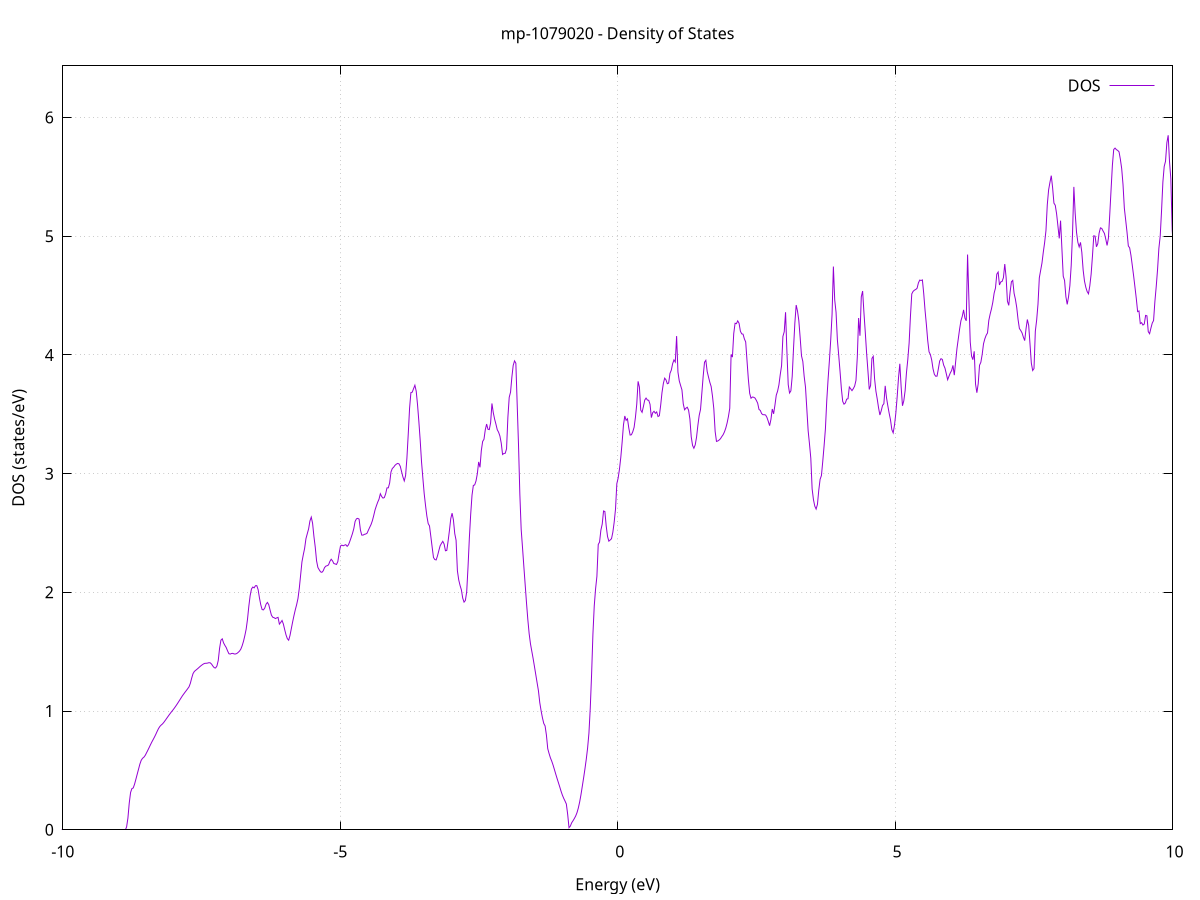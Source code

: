 set title 'mp-1079020 - Density of States'
set xlabel 'Energy (eV)'
set ylabel 'DOS (states/eV)'
set grid
set xrange [-10:10]
set yrange [0:6.435]
set xzeroaxis lt -1
set terminal png size 800,600
set output 'mp-1079020_dos_gnuplot.png'
plot '-' using 1:2 with lines title 'DOS'
-22.977600 0.000000
-22.953600 0.000000
-22.929700 0.000000
-22.905700 0.000000
-22.881800 0.000000
-22.857800 0.000000
-22.833900 0.000000
-22.809900 0.000000
-22.786000 0.000000
-22.762100 0.000000
-22.738100 0.000000
-22.714200 0.000000
-22.690200 0.000000
-22.666300 0.000000
-22.642300 0.000000
-22.618400 0.000000
-22.594400 0.000000
-22.570500 0.000000
-22.546600 0.000000
-22.522600 0.000000
-22.498700 0.000000
-22.474700 0.000000
-22.450800 0.000000
-22.426800 0.000000
-22.402900 0.000000
-22.378900 0.000000
-22.355000 0.000000
-22.331100 0.000000
-22.307100 0.000000
-22.283200 0.000000
-22.259200 0.000000
-22.235300 0.000000
-22.211300 0.000000
-22.187400 0.000000
-22.163400 0.000000
-22.139500 0.000000
-22.115600 0.000000
-22.091600 0.000000
-22.067700 0.000000
-22.043700 0.000000
-22.019800 0.000000
-21.995800 0.000000
-21.971900 0.000000
-21.947900 0.000000
-21.924000 0.000000
-21.900100 0.000000
-21.876100 0.000000
-21.852200 0.000000
-21.828200 0.000000
-21.804300 0.000000
-21.780300 0.000000
-21.756400 0.000000
-21.732400 0.000000
-21.708500 0.000000
-21.684600 0.000000
-21.660600 0.000000
-21.636700 0.000000
-21.612700 0.000000
-21.588800 0.000000
-21.564800 0.000000
-21.540900 0.000000
-21.516900 0.000000
-21.493000 0.000000
-21.469100 0.000000
-21.445100 0.000000
-21.421200 0.000000
-21.397200 0.000000
-21.373300 0.000000
-21.349300 0.000000
-21.325400 0.000000
-21.301400 0.000000
-21.277500 0.000000
-21.253600 0.000000
-21.229600 0.000000
-21.205700 0.000000
-21.181700 0.000000
-21.157800 0.000000
-21.133800 0.000000
-21.109900 0.000000
-21.085900 0.000000
-21.062000 0.000000
-21.038000 0.000000
-21.014100 0.000000
-20.990200 0.000000
-20.966200 0.000000
-20.942300 0.000000
-20.918300 0.000000
-20.894400 0.000000
-20.870400 0.000000
-20.846500 0.000000
-20.822500 0.000000
-20.798600 54.588300
-20.774700 395.472900
-20.750700 600.286700
-20.726800 376.015200
-20.702800 338.218900
-20.678900 631.307000
-20.654900 450.127900
-20.631000 0.000000
-20.607000 0.000000
-20.583100 0.000000
-20.559200 0.000000
-20.535200 0.000000
-20.511300 0.000000
-20.487300 0.000000
-20.463400 0.000000
-20.439400 0.000000
-20.415500 0.000000
-20.391500 0.000000
-20.367600 0.000000
-20.343700 0.000000
-20.319700 0.000000
-20.295800 0.000000
-20.271800 0.000000
-20.247900 0.000000
-20.223900 0.000000
-20.200000 0.000000
-20.176000 0.000000
-20.152100 0.000000
-20.128200 0.000000
-20.104200 0.000000
-20.080300 0.000000
-20.056300 0.000000
-20.032400 0.000000
-20.008400 0.000000
-19.984500 0.000000
-19.960500 0.000000
-19.936600 0.000000
-19.912700 0.000000
-19.888700 0.000000
-19.864800 0.000000
-19.840800 0.000000
-19.816900 0.000000
-19.792900 0.000000
-19.769000 0.000000
-19.745000 0.000000
-19.721100 0.000000
-19.697200 0.000000
-19.673200 0.000000
-19.649300 0.000000
-19.625300 0.000000
-19.601400 0.000000
-19.577400 0.000000
-19.553500 0.000000
-19.529500 0.000000
-19.505600 0.000000
-19.481600 0.000000
-19.457700 0.000000
-19.433800 0.000000
-19.409800 0.000000
-19.385900 0.000000
-19.361900 0.000000
-19.338000 0.000000
-19.314000 0.000000
-19.290100 0.000000
-19.266100 0.000000
-19.242200 0.000000
-19.218300 0.000000
-19.194300 0.000000
-19.170400 0.000000
-19.146400 0.000000
-19.122500 0.000000
-19.098500 0.000000
-19.074600 0.000000
-19.050600 0.000000
-19.026700 0.000000
-19.002800 0.000000
-18.978800 0.000000
-18.954900 0.000000
-18.930900 0.000000
-18.907000 0.000000
-18.883000 0.000000
-18.859100 0.000000
-18.835100 0.000000
-18.811200 0.000000
-18.787300 0.000000
-18.763300 0.000000
-18.739400 0.000000
-18.715400 0.000000
-18.691500 0.000000
-18.667500 0.000000
-18.643600 0.000000
-18.619600 0.000000
-18.595700 0.000000
-18.571800 0.000000
-18.547800 0.000000
-18.523900 0.000000
-18.499900 0.000000
-18.476000 0.000000
-18.452000 0.000000
-18.428100 0.000000
-18.404100 0.000000
-18.380200 0.000000
-18.356300 0.000000
-18.332300 0.000000
-18.308400 0.000000
-18.284400 0.000000
-18.260500 0.000000
-18.236500 0.000000
-18.212600 0.000000
-18.188600 0.000000
-18.164700 0.000000
-18.140800 0.000000
-18.116800 0.000000
-18.092900 0.000000
-18.068900 0.000000
-18.045000 0.000000
-18.021000 0.000000
-17.997100 0.000000
-17.973100 0.000000
-17.949200 0.000000
-17.925200 0.000000
-17.901300 0.000000
-17.877400 0.000000
-17.853400 0.000000
-17.829500 0.000000
-17.805500 0.000000
-17.781600 0.000000
-17.757600 0.000000
-17.733700 0.000000
-17.709700 0.000000
-17.685800 0.000000
-17.661900 0.000000
-17.637900 0.000000
-17.614000 0.000000
-17.590000 0.000000
-17.566100 0.000000
-17.542100 0.000000
-17.518200 0.000000
-17.494200 0.000000
-17.470300 0.000000
-17.446400 0.000000
-17.422400 0.000000
-17.398500 0.000000
-17.374500 0.000000
-17.350600 0.000000
-17.326600 0.000000
-17.302700 0.000000
-17.278700 0.000000
-17.254800 0.000000
-17.230900 0.000000
-17.206900 0.000000
-17.183000 0.000000
-17.159000 0.000000
-17.135100 0.000000
-17.111100 0.000000
-17.087200 0.000000
-17.063200 0.000000
-17.039300 0.000000
-17.015400 0.000000
-16.991400 0.000000
-16.967500 0.000000
-16.943500 0.000000
-16.919600 0.000000
-16.895600 0.000000
-16.871700 0.000000
-16.847700 0.000000
-16.823800 0.000000
-16.799900 0.000000
-16.775900 0.000000
-16.752000 0.000000
-16.728000 0.000000
-16.704100 0.000000
-16.680100 0.000000
-16.656200 0.000000
-16.632200 0.000000
-16.608300 0.000000
-16.584400 0.000000
-16.560400 0.000000
-16.536500 0.000000
-16.512500 0.000000
-16.488600 0.000000
-16.464600 0.000000
-16.440700 0.000000
-16.416700 0.000000
-16.392800 0.000000
-16.368800 0.000000
-16.344900 0.000000
-16.321000 0.000000
-16.297000 0.000000
-16.273100 0.000000
-16.249100 0.000000
-16.225200 0.000000
-16.201200 0.000000
-16.177300 0.000000
-16.153300 0.000000
-16.129400 0.000000
-16.105500 0.000000
-16.081500 0.000000
-16.057600 0.000000
-16.033600 0.000000
-16.009700 0.000000
-15.985700 0.000000
-15.961800 0.000000
-15.937800 0.000000
-15.913900 0.000000
-15.890000 0.000000
-15.866000 0.000000
-15.842100 0.000000
-15.818100 0.000000
-15.794200 0.000000
-15.770200 0.000000
-15.746300 0.000000
-15.722300 0.000000
-15.698400 0.000000
-15.674500 0.000000
-15.650500 0.000000
-15.626600 0.000000
-15.602600 0.000000
-15.578700 0.000000
-15.554700 0.000000
-15.530800 0.000000
-15.506800 0.000000
-15.482900 0.000000
-15.459000 0.000000
-15.435000 0.000000
-15.411100 0.000000
-15.387100 0.000000
-15.363200 0.000000
-15.339200 0.000000
-15.315300 0.000000
-15.291300 0.000000
-15.267400 0.000000
-15.243500 0.000000
-15.219500 0.000000
-15.195600 0.000000
-15.171600 0.000000
-15.147700 0.000000
-15.123700 0.000000
-15.099800 0.000000
-15.075800 0.000000
-15.051900 0.000000
-15.028000 0.000000
-15.004000 0.000000
-14.980100 0.000000
-14.956100 0.000000
-14.932200 0.000000
-14.908200 0.000000
-14.884300 0.000000
-14.860300 0.000000
-14.836400 0.000000
-14.812400 0.000000
-14.788500 0.000000
-14.764600 0.000000
-14.740600 0.000000
-14.716700 0.000000
-14.692700 0.000000
-14.668800 0.000000
-14.644800 0.000000
-14.620900 0.000000
-14.596900 0.000000
-14.573000 0.000000
-14.549100 0.000000
-14.525100 0.000000
-14.501200 0.000000
-14.477200 0.000000
-14.453300 0.000000
-14.429300 0.000000
-14.405400 0.000000
-14.381400 0.000000
-14.357500 0.000000
-14.333600 0.000000
-14.309600 0.000000
-14.285700 0.000000
-14.261700 0.000000
-14.237800 0.000000
-14.213800 0.000000
-14.189900 0.000000
-14.165900 0.000000
-14.142000 0.000000
-14.118100 0.000000
-14.094100 0.000000
-14.070200 0.000000
-14.046200 0.000000
-14.022300 0.000000
-13.998300 0.000000
-13.974400 0.000000
-13.950400 0.000000
-13.926500 0.000000
-13.902600 0.000000
-13.878600 0.000000
-13.854700 0.000000
-13.830700 0.000000
-13.806800 0.000000
-13.782800 0.000000
-13.758900 0.000000
-13.734900 0.000000
-13.711000 0.000000
-13.687100 0.000000
-13.663100 0.000000
-13.639200 0.000000
-13.615200 0.000000
-13.591300 0.000000
-13.567300 0.000000
-13.543400 0.000000
-13.519400 0.000000
-13.495500 0.000000
-13.471600 0.000000
-13.447600 0.000000
-13.423700 0.000000
-13.399700 0.000000
-13.375800 0.000000
-13.351800 0.000000
-13.327900 0.000000
-13.303900 0.000000
-13.280000 0.000000
-13.256000 0.000000
-13.232100 0.000000
-13.208200 0.000000
-13.184200 0.000000
-13.160300 0.000000
-13.136300 0.000000
-13.112400 0.000000
-13.088400 0.000000
-13.064500 0.000000
-13.040500 0.000000
-13.016600 0.000000
-12.992700 0.000000
-12.968700 0.000000
-12.944800 0.000000
-12.920800 0.000000
-12.896900 0.000000
-12.872900 0.000000
-12.849000 0.000000
-12.825000 0.000000
-12.801100 0.000000
-12.777200 0.000000
-12.753200 0.000000
-12.729300 0.000000
-12.705300 0.000000
-12.681400 0.000000
-12.657400 0.000000
-12.633500 0.000000
-12.609500 0.000000
-12.585600 0.000000
-12.561700 0.000000
-12.537700 0.000000
-12.513800 0.000000
-12.489800 0.000000
-12.465900 0.000000
-12.441900 0.000000
-12.418000 0.000000
-12.394000 0.000000
-12.370100 0.000000
-12.346200 0.000000
-12.322200 0.000000
-12.298300 0.000000
-12.274300 0.000000
-12.250400 0.000000
-12.226400 0.000000
-12.202500 0.000000
-12.178500 0.000000
-12.154600 0.000000
-12.130700 0.000000
-12.106700 0.000000
-12.082800 0.000000
-12.058800 0.000000
-12.034900 0.000000
-12.010900 0.000000
-11.987000 0.000000
-11.963000 0.000000
-11.939100 0.000000
-11.915200 0.000000
-11.891200 0.000000
-11.867300 0.000000
-11.843300 0.000000
-11.819400 0.000000
-11.795400 0.000000
-11.771500 0.000000
-11.747500 0.000000
-11.723600 0.000000
-11.699600 0.000000
-11.675700 0.000000
-11.651800 0.000000
-11.627800 0.000000
-11.603900 0.000000
-11.579900 0.000000
-11.556000 0.000000
-11.532000 0.000000
-11.508100 0.000000
-11.484100 0.000000
-11.460200 0.000000
-11.436300 0.000000
-11.412300 0.000000
-11.388400 0.000000
-11.364400 0.000000
-11.340500 0.000000
-11.316500 0.000000
-11.292600 0.000000
-11.268600 0.000000
-11.244700 0.000000
-11.220800 0.000000
-11.196800 0.000000
-11.172900 0.000000
-11.148900 0.000000
-11.125000 0.000000
-11.101000 0.000000
-11.077100 0.000000
-11.053100 0.000000
-11.029200 0.000000
-11.005300 0.000000
-10.981300 0.000000
-10.957400 0.000000
-10.933400 0.000000
-10.909500 0.000000
-10.885500 0.000000
-10.861600 0.000000
-10.837600 0.000000
-10.813700 0.000000
-10.789800 0.000000
-10.765800 0.000000
-10.741900 0.000000
-10.717900 0.000000
-10.694000 0.000000
-10.670000 0.000000
-10.646100 0.000000
-10.622100 0.000000
-10.598200 0.000000
-10.574300 0.000000
-10.550300 0.000000
-10.526400 0.000000
-10.502400 0.000000
-10.478500 0.000000
-10.454500 0.000000
-10.430600 0.000000
-10.406600 0.000000
-10.382700 0.000000
-10.358800 0.000000
-10.334800 0.000000
-10.310900 0.000000
-10.286900 0.000000
-10.263000 0.000000
-10.239000 0.000000
-10.215100 0.000000
-10.191100 0.000000
-10.167200 0.000000
-10.143300 0.000000
-10.119300 0.000000
-10.095400 0.000000
-10.071400 0.000000
-10.047500 0.000000
-10.023500 0.000000
-9.999600 0.000000
-9.975600 0.000000
-9.951700 0.000000
-9.927700 0.000000
-9.903800 0.000000
-9.879900 0.000000
-9.855900 0.000000
-9.832000 0.000000
-9.808000 0.000000
-9.784100 0.000000
-9.760100 0.000000
-9.736200 0.000000
-9.712200 0.000000
-9.688300 0.000000
-9.664400 0.000000
-9.640400 0.000000
-9.616500 0.000000
-9.592500 0.000000
-9.568600 0.000000
-9.544600 0.000000
-9.520700 0.000000
-9.496700 0.000000
-9.472800 0.000000
-9.448900 0.000000
-9.424900 0.000000
-9.401000 0.000000
-9.377000 0.000000
-9.353100 0.000000
-9.329100 0.000000
-9.305200 0.000000
-9.281200 0.000000
-9.257300 0.000000
-9.233400 0.000000
-9.209400 0.000000
-9.185500 0.000000
-9.161500 0.000000
-9.137600 0.000000
-9.113600 0.000000
-9.089700 0.000000
-9.065700 0.000000
-9.041800 0.000000
-9.017900 0.000000
-8.993900 0.000000
-8.970000 0.000000
-8.946000 0.000000
-8.922100 0.000000
-8.898100 0.000000
-8.874200 0.000000
-8.850200 0.023400
-8.826300 0.098500
-8.802400 0.224600
-8.778400 0.313800
-8.754500 0.346800
-8.730500 0.352400
-8.706600 0.383900
-8.682600 0.425600
-8.658700 0.468300
-8.634700 0.510800
-8.610800 0.552900
-8.586900 0.584900
-8.562900 0.602100
-8.539000 0.611200
-8.515000 0.626300
-8.491100 0.648000
-8.467100 0.670100
-8.443200 0.693100
-8.419200 0.716600
-8.395300 0.739300
-8.371300 0.760200
-8.347400 0.781200
-8.323500 0.804100
-8.299500 0.829000
-8.275600 0.852000
-8.251600 0.869800
-8.227700 0.881800
-8.203700 0.891400
-8.179800 0.904600
-8.155800 0.919900
-8.131900 0.935700
-8.108000 0.951600
-8.084000 0.967200
-8.060100 0.982300
-8.036100 0.996700
-8.012200 1.010700
-7.988200 1.025600
-7.964300 1.041400
-7.940300 1.058100
-7.916400 1.075400
-7.892500 1.093000
-7.868500 1.110600
-7.844600 1.128300
-7.820600 1.143700
-7.796700 1.158900
-7.772700 1.173500
-7.748800 1.188700
-7.724800 1.204400
-7.700900 1.234000
-7.677000 1.277500
-7.653000 1.315200
-7.629100 1.333800
-7.605100 1.343300
-7.581200 1.352500
-7.557200 1.362200
-7.533300 1.372500
-7.509300 1.382000
-7.485400 1.390400
-7.461500 1.397800
-7.437500 1.402200
-7.413600 1.402600
-7.389600 1.404200
-7.365700 1.407600
-7.341700 1.406100
-7.317800 1.395000
-7.293800 1.378100
-7.269900 1.365100
-7.246000 1.362900
-7.222000 1.379700
-7.198100 1.426700
-7.174100 1.529400
-7.150200 1.597100
-7.126200 1.608600
-7.102300 1.574300
-7.078300 1.553100
-7.054400 1.534800
-7.030500 1.507300
-7.006500 1.483200
-6.982600 1.480200
-6.958600 1.485100
-6.934700 1.486000
-6.910700 1.480900
-6.886800 1.480700
-6.862800 1.485300
-6.838900 1.494300
-6.814900 1.505300
-6.791000 1.522100
-6.767100 1.550500
-6.743100 1.588000
-6.719200 1.635000
-6.695200 1.689700
-6.671300 1.772200
-6.647300 1.882500
-6.623400 1.972100
-6.599400 2.028600
-6.575500 2.044700
-6.551600 2.038000
-6.527600 2.055900
-6.503700 2.056600
-6.479700 2.023300
-6.455800 1.953200
-6.431800 1.895300
-6.407900 1.855100
-6.383900 1.852200
-6.360000 1.867600
-6.336100 1.900400
-6.312100 1.915100
-6.288200 1.896300
-6.264200 1.851200
-6.240300 1.808300
-6.216300 1.790600
-6.192400 1.786800
-6.168400 1.779400
-6.144500 1.784900
-6.120600 1.789300
-6.096600 1.732500
-6.072700 1.746400
-6.048700 1.763200
-6.024800 1.733400
-6.000800 1.686000
-5.976900 1.641700
-5.952900 1.609600
-5.929000 1.596900
-5.905100 1.636800
-5.881100 1.694500
-5.857200 1.752000
-5.833200 1.805200
-5.809300 1.853600
-5.785300 1.896700
-5.761400 1.947800
-5.737400 2.034700
-5.713500 2.145800
-5.689600 2.256900
-5.665600 2.316700
-5.641700 2.369900
-5.617700 2.452100
-5.593800 2.493700
-5.569800 2.534700
-5.545900 2.601400
-5.521900 2.633900
-5.498000 2.581600
-5.474100 2.472000
-5.450100 2.381800
-5.426200 2.265400
-5.402200 2.209400
-5.378300 2.189800
-5.354300 2.172600
-5.330400 2.168500
-5.306400 2.181300
-5.282500 2.208700
-5.258500 2.221000
-5.234600 2.224800
-5.210700 2.231400
-5.186700 2.260500
-5.162800 2.279100
-5.138800 2.265300
-5.114900 2.242800
-5.090900 2.239300
-5.067000 2.235000
-5.043000 2.259400
-5.019100 2.330400
-4.995200 2.390500
-4.971200 2.398000
-4.947300 2.392400
-4.923300 2.397400
-4.899400 2.401700
-4.875400 2.387500
-4.851500 2.399900
-4.827500 2.429000
-4.803600 2.461400
-4.779700 2.495000
-4.755700 2.535700
-4.731800 2.596900
-4.707800 2.619400
-4.683900 2.623400
-4.659900 2.616800
-4.636000 2.525400
-4.612000 2.482400
-4.588100 2.482200
-4.564200 2.488700
-4.540200 2.491500
-4.516300 2.498200
-4.492300 2.523700
-4.468400 2.547900
-4.444400 2.571500
-4.420500 2.603400
-4.396500 2.646500
-4.372600 2.694000
-4.348700 2.728300
-4.324700 2.759200
-4.300800 2.785300
-4.276800 2.830600
-4.252900 2.807300
-4.228900 2.793900
-4.205000 2.798500
-4.181000 2.830400
-4.157100 2.880100
-4.133200 2.880400
-4.109200 2.921200
-4.085300 3.013700
-4.061300 3.043500
-4.037400 3.054100
-4.013400 3.069900
-3.989500 3.079800
-3.965500 3.086100
-3.941600 3.082800
-3.917700 3.062000
-3.893700 3.016000
-3.869800 2.972000
-3.845800 2.938600
-3.821900 2.983300
-3.797900 3.131800
-3.774000 3.332400
-3.750000 3.551400
-3.726100 3.682900
-3.702100 3.686100
-3.678200 3.715900
-3.654300 3.744700
-3.630300 3.694600
-3.606400 3.579600
-3.582400 3.437400
-3.558500 3.279600
-3.534500 3.099000
-3.510600 2.963000
-3.486600 2.831800
-3.462700 2.732700
-3.438800 2.643500
-3.414800 2.579700
-3.390900 2.559500
-3.366900 2.471300
-3.343000 2.380300
-3.319000 2.293400
-3.295100 2.276200
-3.271100 2.273100
-3.247200 2.306600
-3.223300 2.350500
-3.199300 2.392500
-3.175400 2.412600
-3.151400 2.429800
-3.127500 2.406800
-3.103500 2.350400
-3.079600 2.353000
-3.055600 2.432200
-3.031700 2.520800
-3.007800 2.621000
-2.983800 2.667000
-2.959900 2.610400
-2.935900 2.495000
-2.912000 2.439200
-2.888000 2.181700
-2.864100 2.104700
-2.840100 2.058100
-2.816200 2.020900
-2.792300 1.951500
-2.768300 1.917700
-2.744400 1.931700
-2.720400 2.005200
-2.696500 2.213700
-2.672500 2.458400
-2.648600 2.657000
-2.624600 2.818700
-2.600700 2.900800
-2.576800 2.905000
-2.552800 2.938100
-2.528900 2.998600
-2.504900 3.098800
-2.481000 3.053200
-2.457000 3.194300
-2.433100 3.271000
-2.409100 3.289700
-2.385200 3.370300
-2.361300 3.417700
-2.337300 3.373700
-2.313400 3.371100
-2.289400 3.428900
-2.265500 3.591400
-2.241500 3.514000
-2.217600 3.459500
-2.193600 3.417000
-2.169700 3.370100
-2.145700 3.348800
-2.121800 3.316500
-2.097900 3.257300
-2.073900 3.161400
-2.050000 3.170000
-2.026000 3.171700
-2.002100 3.209200
-1.978100 3.475500
-1.954200 3.643200
-1.930200 3.686700
-1.906300 3.813300
-1.882400 3.911900
-1.858400 3.949900
-1.834500 3.930300
-1.810500 3.584600
-1.786600 3.239200
-1.762600 2.826700
-1.738700 2.530800
-1.714700 2.378300
-1.690800 2.219900
-1.666900 2.066600
-1.642900 1.913400
-1.619000 1.772200
-1.595000 1.652500
-1.571100 1.566500
-1.547100 1.504100
-1.523200 1.442600
-1.499200 1.374700
-1.475300 1.306600
-1.451400 1.238400
-1.427400 1.170600
-1.403500 1.071200
-1.379500 1.002300
-1.355600 0.943800
-1.331600 0.895900
-1.307700 0.874800
-1.283700 0.797500
-1.259800 0.683400
-1.235900 0.642300
-1.211900 0.606100
-1.188000 0.578400
-1.164000 0.545300
-1.140100 0.508100
-1.116100 0.470000
-1.092200 0.433200
-1.068200 0.397700
-1.044300 0.362400
-1.020400 0.325500
-0.996400 0.292500
-0.972500 0.265400
-0.948500 0.242100
-0.924600 0.217200
-0.900600 0.129900
-0.876700 0.017600
-0.852700 0.030600
-0.828800 0.058500
-0.804900 0.075500
-0.780900 0.094500
-0.757000 0.115500
-0.733000 0.143400
-0.709100 0.182600
-0.685100 0.233000
-0.661200 0.294800
-0.637200 0.365700
-0.613300 0.437100
-0.589400 0.512800
-0.565400 0.594400
-0.541500 0.688000
-0.517500 0.813900
-0.493600 1.023700
-0.469600 1.307800
-0.445700 1.647000
-0.421700 1.885600
-0.397800 2.028700
-0.373800 2.134400
-0.349900 2.402800
-0.326000 2.423800
-0.302000 2.524600
-0.278100 2.574500
-0.254100 2.685700
-0.230200 2.680900
-0.206200 2.559300
-0.182300 2.470300
-0.158300 2.431100
-0.134400 2.441000
-0.110500 2.451800
-0.086500 2.506900
-0.062600 2.590600
-0.038600 2.700700
-0.014700 2.915400
0.009300 2.963600
0.033200 3.039000
0.057200 3.139000
0.081100 3.265900
0.105000 3.410800
0.129000 3.485700
0.152900 3.449400
0.176900 3.462100
0.200800 3.384700
0.224800 3.325000
0.248700 3.327800
0.272700 3.352900
0.296600 3.390000
0.320500 3.474100
0.344500 3.585400
0.368400 3.777500
0.392400 3.729000
0.416300 3.535200
0.440300 3.516400
0.464200 3.565200
0.488200 3.619700
0.512100 3.636600
0.536000 3.620200
0.560000 3.617700
0.583900 3.583900
0.607900 3.472100
0.631800 3.513600
0.655800 3.525200
0.679700 3.508500
0.703700 3.519900
0.727600 3.481200
0.751500 3.487800
0.775500 3.576100
0.799400 3.683300
0.823400 3.758500
0.847300 3.804400
0.871300 3.790400
0.895200 3.757600
0.919200 3.762700
0.943100 3.844800
0.967000 3.871800
0.991000 3.926400
1.014900 3.957900
1.038900 3.940200
1.062800 4.159000
1.086800 3.855700
1.110700 3.781300
1.134700 3.742500
1.158600 3.705900
1.182600 3.588000
1.206500 3.537900
1.230400 3.551000
1.254400 3.559400
1.278300 3.534900
1.302300 3.459800
1.326200 3.310400
1.350200 3.237500
1.374100 3.213900
1.398100 3.242400
1.422000 3.307000
1.445900 3.406600
1.469900 3.490900
1.493800 3.541000
1.517800 3.679900
1.541700 3.821800
1.565700 3.938600
1.589600 3.954700
1.613600 3.860300
1.637500 3.813800
1.661400 3.769400
1.685400 3.733700
1.709300 3.652500
1.733300 3.546400
1.757200 3.355800
1.781200 3.271600
1.805100 3.275200
1.829100 3.283100
1.853000 3.294000
1.876900 3.312000
1.900900 3.328000
1.924800 3.351600
1.948800 3.383400
1.972700 3.426500
1.996700 3.481300
2.020600 3.550400
2.044600 4.004100
2.068500 3.981800
2.092400 4.180300
2.116400 4.266900
2.140300 4.263500
2.164300 4.287000
2.188200 4.266800
2.212200 4.199800
2.236100 4.177500
2.260100 4.175100
2.284000 4.135100
2.307900 4.109300
2.331900 3.948700
2.355800 3.794700
2.379800 3.676700
2.403700 3.635100
2.427700 3.645500
2.451600 3.643600
2.475600 3.636700
2.499500 3.617400
2.523400 3.594100
2.547400 3.541100
2.571300 3.532400
2.595300 3.505200
2.619200 3.496500
2.643200 3.496600
2.667100 3.493700
2.691100 3.473000
2.715000 3.440200
2.739000 3.404100
2.762900 3.457400
2.786800 3.544400
2.810800 3.504000
2.834700 3.576300
2.858700 3.660900
2.882600 3.694900
2.906600 3.747300
2.930500 3.833900
2.954500 3.909800
2.978400 4.155600
3.002300 4.195100
3.026300 4.359700
3.050200 4.034800
3.074200 3.749800
3.098100 3.679300
3.122100 3.697400
3.146000 3.819200
3.170000 4.057600
3.193900 4.269000
3.217800 4.420300
3.241800 4.368900
3.265700 4.287500
3.289700 4.144100
3.313600 3.992300
3.337600 3.945000
3.361500 3.820400
3.385500 3.729100
3.409400 3.545200
3.433300 3.361600
3.457300 3.251400
3.481200 3.130100
3.505200 2.871400
3.529100 2.780900
3.553100 2.726200
3.577000 2.701500
3.601000 2.741400
3.624900 2.860000
3.648800 2.952200
3.672800 2.983900
3.696700 3.103000
3.720700 3.233700
3.744600 3.377600
3.768600 3.614100
3.792500 3.792900
3.816500 3.952400
3.840400 4.128400
3.864300 4.340100
3.888300 4.744800
3.912200 4.463100
3.936200 4.359800
3.960100 4.127700
3.984100 3.998100
4.008000 3.862700
4.032000 3.717300
4.055900 3.609000
4.079800 3.585200
4.103800 3.595100
4.127700 3.627300
4.151700 3.631000
4.175600 3.729800
4.199600 3.714600
4.223500 3.699200
4.247500 3.716100
4.271400 3.737700
4.295400 3.785800
4.319300 3.982100
4.343200 4.311100
4.367200 4.161700
4.391100 4.489300
4.415100 4.538200
4.439000 4.356100
4.463000 4.192000
4.486900 4.015300
4.510900 3.865400
4.534800 3.709300
4.558700 3.742600
4.582700 3.970200
4.606600 3.988500
4.630600 3.800700
4.654500 3.695400
4.678500 3.628700
4.702400 3.554500
4.726400 3.493900
4.750300 3.529500
4.774200 3.574600
4.798200 3.589000
4.822100 3.739500
4.846100 3.637500
4.870000 3.570000
4.894000 3.507500
4.917900 3.451900
4.941900 3.370700
4.965800 3.343600
4.989700 3.408700
5.013700 3.509500
5.037600 3.646400
5.061600 3.805300
5.085500 3.925700
5.109500 3.730700
5.133400 3.571700
5.157400 3.613500
5.181300 3.699600
5.205200 3.849700
5.229200 3.960300
5.253100 4.099100
5.277100 4.326700
5.301000 4.514100
5.325000 4.535500
5.348900 4.545700
5.372900 4.551500
5.396800 4.561800
5.420700 4.606800
5.444700 4.630700
5.468600 4.627000
5.492600 4.631900
5.516500 4.516900
5.540500 4.375000
5.564400 4.255300
5.588400 4.121300
5.612300 4.026100
5.636200 4.003400
5.660200 3.957500
5.684100 3.882800
5.708100 3.836700
5.732000 3.820700
5.756000 3.821100
5.779900 3.882700
5.803900 3.948800
5.827800 3.968600
5.851800 3.961900
5.875700 3.914400
5.899600 3.888500
5.923600 3.840700
5.947500 3.791200
5.971500 3.820900
5.995400 3.848500
6.019400 3.869000
6.043300 3.912100
6.067300 3.829900
6.091200 3.939600
6.115100 4.052400
6.139100 4.135200
6.163000 4.218000
6.187000 4.288200
6.210900 4.324400
6.234900 4.379700
6.258800 4.309700
6.282800 4.287800
6.306700 4.845700
6.330600 4.469600
6.354600 4.109500
6.378500 3.989700
6.402500 3.959900
6.426400 4.030800
6.450400 3.753900
6.474300 3.681800
6.498300 3.757200
6.522200 3.912900
6.546100 3.938100
6.570100 4.004200
6.594000 4.093600
6.618000 4.136100
6.641900 4.165800
6.665900 4.185000
6.689800 4.291900
6.713800 4.344800
6.737700 4.388500
6.761600 4.443800
6.785600 4.520900
6.809500 4.563600
6.833500 4.680500
6.857400 4.698400
6.881400 4.589300
6.905300 4.615000
6.929300 4.619500
6.953200 4.651500
6.977100 4.765800
7.001100 4.654100
7.025000 4.452200
7.049000 4.417400
7.072900 4.529000
7.096900 4.616300
7.120800 4.627800
7.144800 4.519600
7.168700 4.469100
7.192600 4.399800
7.216600 4.298600
7.240500 4.222700
7.264500 4.206100
7.288400 4.185700
7.312400 4.149900
7.336300 4.120700
7.360300 4.220100
7.384200 4.298600
7.408200 4.248800
7.432100 4.090400
7.456000 3.930300
7.480000 3.868700
7.503900 3.885400
7.527900 4.200200
7.551800 4.294000
7.575800 4.427800
7.599700 4.649500
7.623700 4.712300
7.647600 4.774200
7.671500 4.866000
7.695500 4.946200
7.719400 5.046500
7.743400 5.265500
7.767300 5.390400
7.791300 5.453800
7.815200 5.510300
7.839200 5.409600
7.863100 5.278700
7.887000 5.260700
7.911000 5.189600
7.934900 5.087100
7.958900 4.981800
7.982800 5.131200
8.006800 4.896500
8.030700 4.662900
8.054700 4.628000
8.078600 4.491000
8.102500 4.425900
8.126500 4.490200
8.150400 4.583700
8.174400 4.752800
8.198300 5.022200
8.222300 5.415500
8.246200 5.192300
8.270200 5.033600
8.294100 4.949200
8.318000 4.909900
8.342000 4.948100
8.365900 4.863800
8.389900 4.714200
8.413800 4.621900
8.437800 4.569700
8.461700 4.534000
8.485700 4.514900
8.509600 4.581700
8.533500 4.680000
8.557500 4.832700
8.581400 5.003600
8.605400 5.000600
8.629300 4.911000
8.653300 4.937100
8.677200 5.025600
8.701200 5.070400
8.725100 5.065700
8.749000 5.043400
8.773000 5.023800
8.796900 4.976900
8.820900 4.922300
8.844800 4.982800
8.868800 5.179700
8.892700 5.390100
8.916700 5.598000
8.940600 5.730700
8.964600 5.742300
8.988500 5.729400
9.012400 5.722800
9.036400 5.711200
9.060300 5.648500
9.084300 5.570000
9.108200 5.435200
9.132200 5.236200
9.156100 5.136400
9.180100 5.034600
9.204000 4.918200
9.227900 4.902000
9.251900 4.837400
9.275800 4.751800
9.299800 4.664400
9.323700 4.570500
9.347700 4.474400
9.371600 4.364900
9.395600 4.370500
9.419500 4.264000
9.443400 4.271700
9.467400 4.251800
9.491300 4.260400
9.515300 4.332900
9.539200 4.329400
9.563200 4.195700
9.587100 4.178700
9.611100 4.225800
9.635000 4.268100
9.658900 4.289900
9.682900 4.450900
9.706800 4.576600
9.730800 4.720100
9.754700 4.899100
9.778700 5.000900
9.802600 5.213600
9.826600 5.455300
9.850500 5.587800
9.874400 5.631400
9.898400 5.787500
9.922300 5.850400
9.946300 5.627900
9.970200 5.483500
9.994200 5.054000
10.018100 4.883900
10.042100 4.469400
10.066000 4.369500
10.089900 4.174900
10.113900 4.212000
10.137800 4.299900
10.161800 4.363100
10.185700 4.541200
10.209700 4.654900
10.233600 4.772400
10.257600 4.937400
10.281500 5.144000
10.305400 5.052000
10.329400 4.945700
10.353300 4.855700
10.377300 4.749200
10.401200 4.598300
10.425200 4.451900
10.449100 4.335000
10.473100 4.262900
10.497000 4.227200
10.520900 4.217600
10.544900 4.222400
10.568800 4.202100
10.592800 4.199200
10.616700 4.338900
10.640700 4.267500
10.664600 4.340400
10.688600 4.317700
10.712500 4.322300
10.736500 4.400200
10.760400 4.430100
10.784300 4.387000
10.808300 4.474900
10.832200 4.614000
10.856200 4.657000
10.880100 4.576200
10.904100 4.594500
10.928000 4.579600
10.952000 4.571400
10.975900 4.646000
10.999800 4.382500
11.023800 3.871300
11.047700 3.082100
11.071700 2.594600
11.095600 2.223700
11.119600 1.970800
11.143500 1.790600
11.167500 1.636000
11.191400 1.569300
11.215300 1.538600
11.239300 1.562700
11.263200 1.597600
11.287200 1.577500
11.311100 1.395900
11.335100 1.371400
11.359000 1.355200
11.383000 1.346900
11.406900 1.347900
11.430800 1.354600
11.454800 1.363900
11.478700 1.374900
11.502700 1.358600
11.526600 1.385800
11.550600 1.484700
11.574500 1.643400
11.598500 1.799900
11.622400 1.896000
11.646300 1.951100
11.670300 2.010300
11.694200 2.089500
11.718200 2.217000
11.742100 2.271400
11.766100 2.330700
11.790000 2.446100
11.814000 2.618900
11.837900 2.719700
11.861800 2.777900
11.885800 2.788600
11.909700 2.771600
11.933700 2.734000
11.957600 2.677800
11.981600 2.593100
12.005500 2.543400
12.029500 2.533200
12.053400 2.569300
12.077300 2.550500
12.101300 2.601200
12.125200 2.684400
12.149200 2.755500
12.173100 2.828600
12.197100 2.900900
12.221000 3.187500
12.245000 3.479600
12.268900 3.323000
12.292900 3.234300
12.316800 3.162800
12.340700 3.109600
12.364700 3.045800
12.388600 2.992800
12.412600 2.981600
12.436500 3.009100
12.460500 3.056300
12.484400 3.108500
12.508400 3.161700
12.532300 3.223000
12.556200 3.294900
12.580200 3.275300
12.604100 3.228600
12.628100 3.205800
12.652000 3.194400
12.676000 3.199200
12.699900 3.250800
12.723900 3.318200
12.747800 3.400700
12.771700 3.450800
12.795700 3.473000
12.819600 3.265900
12.843600 3.293100
12.867500 3.318900
12.891500 3.349200
12.915400 3.387700
12.939400 3.405200
12.963300 3.455800
12.987200 3.494200
13.011200 3.475300
13.035100 3.460800
13.059100 3.472300
13.083000 3.505400
13.107000 3.623600
13.130900 3.697100
13.154900 3.729500
13.178800 3.810800
13.202700 3.703500
13.226700 3.601700
13.250600 3.619500
13.274600 3.753100
13.298500 3.895600
13.322500 4.005300
13.346400 4.086900
13.370400 4.163300
13.394300 4.128100
13.418200 4.052500
13.442200 4.008500
13.466100 4.113700
13.490100 4.219000
13.514000 4.250800
13.538000 4.157900
13.561900 4.046900
13.585900 4.080700
13.609800 4.131000
13.633700 4.140700
13.657700 4.187900
13.681600 4.260800
13.705600 4.411700
13.729500 4.615600
13.753500 4.808300
13.777400 5.074800
13.801400 5.178600
13.825300 5.313100
13.849300 5.329300
13.873200 5.355300
13.897100 5.386500
13.921100 5.416500
13.945000 5.292700
13.969000 5.108700
13.992900 4.881500
14.016900 4.772000
14.040800 4.702400
14.064800 4.629200
14.088700 4.543800
14.112600 4.539800
14.136600 4.742800
14.160500 4.754300
14.184500 4.713300
14.208400 4.579400
14.232400 4.577200
14.256300 4.590600
14.280300 4.633500
14.304200 4.670900
14.328100 4.717000
14.352100 4.787700
14.376000 4.842300
14.400000 4.833700
14.423900 4.960000
14.447900 5.217800
14.471800 5.415000
14.495800 5.588300
14.519700 5.735800
14.543600 5.889800
14.567600 5.983200
14.591500 6.114300
14.615500 5.431200
14.639400 5.148900
14.663400 5.105600
14.687300 4.784900
14.711300 4.654600
14.735200 4.611400
14.759100 4.600200
14.783100 4.599200
14.807000 4.599700
14.831000 4.613000
14.854900 4.662300
14.878900 4.756100
14.902800 4.825000
14.926800 5.098500
14.950700 5.216200
14.974600 5.082800
14.998600 5.024200
15.022500 4.917900
15.046500 4.674400
15.070400 4.490500
15.094400 4.481100
15.118300 5.008200
15.142300 5.200000
15.166200 4.995200
15.190100 5.137900
15.214100 5.231600
15.238000 4.753300
15.262000 4.703600
15.285900 4.649800
15.309900 4.598700
15.333800 4.582600
15.357800 4.524200
15.381700 4.433600
15.405700 4.379900
15.429600 4.362100
15.453500 4.350800
15.477500 4.368200
15.501400 4.408200
15.525400 4.426200
15.549300 4.472800
15.573300 4.591600
15.597200 4.401200
15.621200 4.191600
15.645100 3.875500
15.669000 3.578100
15.693000 3.468400
15.716900 3.617200
15.740900 3.495300
15.764800 3.534200
15.788800 3.658500
15.812700 3.644300
15.836700 3.649400
15.860600 3.631000
15.884500 3.640700
15.908500 3.620300
15.932400 3.577400
15.956400 3.600100
15.980300 3.405500
16.004300 3.263300
16.028200 3.124000
16.052200 3.107900
16.076100 3.124600
16.100000 3.156300
16.124000 3.217900
16.147900 3.312400
16.171900 3.461100
16.195800 3.641800
16.219800 3.902200
16.243700 4.780900
16.267700 4.697800
16.291600 4.899000
16.315500 5.084500
16.339500 5.247200
16.363400 5.303700
16.387400 5.237800
16.411300 5.114600
16.435300 4.938800
16.459200 4.772400
16.483200 4.649700
16.507100 4.611700
16.531000 4.611100
16.555000 4.590000
16.578900 4.584300
16.602900 4.590700
16.626800 4.497700
16.650800 4.450300
16.674700 4.403900
16.698700 4.229100
16.722600 4.063900
16.746500 4.046300
16.770500 4.079700
16.794400 4.207800
16.818400 4.584400
16.842300 4.839400
16.866300 5.180500
16.890200 5.396000
16.914200 5.434000
16.938100 5.492900
16.962100 5.516500
16.986000 5.620400
17.009900 5.823400
17.033900 6.000200
17.057800 6.321900
17.081800 6.414000
17.105700 6.305900
17.129700 6.299800
17.153600 6.351800
17.177600 6.309300
17.201500 6.184700
17.225400 6.019300
17.249400 6.025900
17.273300 5.882700
17.297300 5.904500
17.321200 5.954000
17.345200 5.995700
17.369100 5.811400
17.393100 5.632700
17.417000 5.527400
17.440900 5.435700
17.464900 5.346000
17.488800 5.295200
17.512800 5.136300
17.536700 5.152900
17.560700 5.243400
17.584600 5.476800
17.608600 5.598400
17.632500 5.374900
17.656400 5.391700
17.680400 5.204800
17.704300 5.209700
17.728300 5.352000
17.752200 5.479700
17.776200 5.610300
17.800100 5.746200
17.824100 5.711600
17.848000 5.585600
17.871900 5.681400
17.895900 5.685200
17.919800 5.670600
17.943800 5.571300
17.967700 5.408700
17.991700 5.334600
18.015600 5.310600
18.039600 5.119700
18.063500 4.942700
18.087400 5.070600
18.111400 5.437700
18.135300 5.373400
18.159300 5.421300
18.183200 5.432100
18.207200 5.324800
18.231100 5.209400
18.255100 5.083000
18.279000 4.722700
18.302900 4.634300
18.326900 4.634600
18.350800 4.846900
18.374800 4.708900
18.398700 4.859300
18.422700 4.939600
18.446600 5.004400
18.470600 5.104100
18.494500 5.380600
18.518500 6.404900
18.542400 6.625600
18.566300 6.149900
18.590300 6.082500
18.614200 6.020000
18.638200 5.988200
18.662100 5.912200
18.686100 6.009200
18.710000 5.769000
18.734000 5.659300
18.757900 5.407700
18.781800 5.299900
18.805800 5.318700
18.829700 5.421800
18.853700 5.579200
18.877600 5.669600
18.901600 5.745600
18.925500 5.873500
18.949500 5.897500
18.973400 5.828300
18.997300 5.791000
19.021300 5.822800
19.045200 5.920900
19.069200 6.033900
19.093100 6.029500
19.117100 5.964500
19.141000 5.964400
19.165000 6.090400
19.188900 6.125700
19.212800 6.090900
19.236800 6.013800
19.260700 5.963300
19.284700 5.872500
19.308600 5.723400
19.332600 5.529800
19.356500 5.380900
19.380500 5.307800
19.404400 5.239000
19.428300 5.198700
19.452300 5.195800
19.476200 5.278000
19.500200 5.429600
19.524100 5.664400
19.548100 5.692700
19.572000 5.773600
19.596000 5.796700
19.619900 5.767100
19.643800 5.461700
19.667800 5.322100
19.691700 5.293700
19.715700 5.262800
19.739600 5.233700
19.763600 5.194600
19.787500 5.142400
19.811500 5.102100
19.835400 4.965300
19.859300 5.145400
19.883300 5.179300
19.907200 5.382400
19.931200 5.558400
19.955100 5.781900
19.979100 6.009900
20.003000 6.039500
20.027000 6.120900
20.050900 6.249500
20.074800 6.160800
20.098800 6.262500
20.122700 6.340100
20.146700 6.200400
20.170600 6.112700
20.194600 6.106700
20.218500 6.159600
20.242500 6.194100
20.266400 6.137400
20.290400 6.125800
20.314300 6.125300
20.338200 6.134400
20.362200 6.083000
20.386100 6.003300
20.410100 5.868700
20.434000 5.633800
20.458000 5.413200
20.481900 5.255500
20.505900 5.186600
20.529800 5.239000
20.553700 5.281600
20.577700 5.278000
20.601600 5.246400
20.625600 5.172800
20.649500 5.198900
20.673500 5.159500
20.697400 5.025800
20.721400 5.006800
20.745300 4.869000
20.769200 4.761600
20.793200 4.679800
20.817100 4.658100
20.841100 4.679900
20.865000 4.790800
20.889000 4.869100
20.912900 4.913600
20.936900 4.969200
20.960800 5.012800
20.984700 5.056600
21.008700 5.036800
21.032600 5.146400
21.056600 5.375600
21.080500 5.517500
21.104500 5.473100
21.128400 5.350600
21.152400 5.308300
21.176300 5.329300
21.200200 5.456000
21.224200 5.455400
21.248100 5.329100
21.272100 5.278300
21.296000 5.024800
21.320000 4.797900
21.343900 4.715800
21.367900 4.647400
21.391800 4.528400
21.415700 4.329600
21.439700 4.101400
21.463600 3.860000
21.487600 3.668300
21.511500 3.463200
21.535500 3.276100
21.559400 3.157600
21.583400 3.074200
21.607300 3.036100
21.631200 3.019100
21.655200 2.923600
21.679100 2.734400
21.703100 2.615600
21.727000 2.511300
21.751000 2.398400
21.774900 2.260100
21.798900 2.127200
21.822800 2.017700
21.846800 1.700200
21.870700 1.482000
21.894600 1.253200
21.918600 1.044800
21.942500 0.847700
21.966500 0.659900
21.990400 0.562800
22.014400 0.481600
22.038300 0.430100
22.062300 0.414300
22.086200 0.398800
22.110100 0.383400
22.134100 0.368200
22.158000 0.353100
22.182000 0.338100
22.205900 0.323100
22.229900 0.308100
22.253800 0.294700
22.277800 0.284000
22.301700 0.273900
22.325600 0.263900
22.349600 0.253800
22.373500 0.243500
22.397500 0.233000
22.421400 0.221600
22.445400 0.204400
22.469300 0.183800
22.493300 0.176100
22.517200 0.172800
22.541100 0.171200
22.565100 0.167200
22.589000 0.156500
22.613000 0.138300
22.636900 0.112400
22.660900 0.083600
22.684800 0.059000
22.708800 0.042300
22.732700 0.002200
22.756600 0.000000
22.780600 0.000000
22.804500 0.000000
22.828500 0.000000
22.852400 0.000000
22.876400 0.000000
22.900300 0.000000
22.924300 0.000000
22.948200 0.000000
22.972100 0.000000
22.996100 0.000000
23.020000 0.000000
23.044000 0.000000
23.067900 0.000000
23.091900 0.000000
23.115800 0.000000
23.139800 0.000000
23.163700 0.000000
23.187600 0.000000
23.211600 0.000000
23.235500 0.000000
23.259500 0.000000
23.283400 0.000000
23.307400 0.000000
23.331300 0.000000
23.355300 0.000000
23.379200 0.000000
23.403200 0.000000
23.427100 0.000000
23.451000 0.000000
23.475000 0.000000
23.498900 0.000000
23.522900 0.000000
23.546800 0.000000
23.570800 0.000000
23.594700 0.000000
23.618700 0.000000
23.642600 0.000000
23.666500 0.000000
23.690500 0.000000
23.714400 0.000000
23.738400 0.000000
23.762300 0.000000
23.786300 0.000000
23.810200 0.000000
23.834200 0.000000
23.858100 0.000000
23.882000 0.000000
23.906000 0.000000
23.929900 0.000000
23.953900 0.000000
23.977800 0.000000
24.001800 0.000000
24.025700 0.000000
24.049700 0.000000
24.073600 0.000000
24.097500 0.000000
24.121500 0.000000
24.145400 0.000000
24.169400 0.000000
24.193300 0.000000
24.217300 0.000000
24.241200 0.000000
24.265200 0.000000
24.289100 0.000000
24.313000 0.000000
24.337000 0.000000
24.360900 0.000000
24.384900 0.000000
24.408800 0.000000
24.432800 0.000000
24.456700 0.000000
24.480700 0.000000
24.504600 0.000000
24.528500 0.000000
24.552500 0.000000
24.576400 0.000000
24.600400 0.000000
24.624300 0.000000
24.648300 0.000000
24.672200 0.000000
24.696200 0.000000
24.720100 0.000000
24.744000 0.000000
24.768000 0.000000
24.791900 0.000000
24.815900 0.000000
24.839800 0.000000
24.863800 0.000000
24.887700 0.000000
24.911700 0.000000
e
